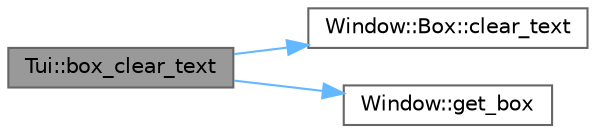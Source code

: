 digraph "Tui::box_clear_text"
{
 // INTERACTIVE_SVG=YES
 // LATEX_PDF_SIZE
  bgcolor="transparent";
  edge [fontname=Helvetica,fontsize=10,labelfontname=Helvetica,labelfontsize=10];
  node [fontname=Helvetica,fontsize=10,shape=box,height=0.2,width=0.4];
  rankdir="LR";
  Node1 [id="Node000001",label="Tui::box_clear_text",height=0.2,width=0.4,color="gray40", fillcolor="grey60", style="filled", fontcolor="black",tooltip=" "];
  Node1 -> Node2 [id="edge1_Node000001_Node000002",color="steelblue1",style="solid",tooltip=" "];
  Node2 [id="Node000002",label="Window::Box::clear_text",height=0.2,width=0.4,color="grey40", fillcolor="white", style="filled",URL="$class_window_1_1_box.html#a9cf094637c7075f6b6a0e82066fcb813",tooltip=" "];
  Node1 -> Node3 [id="edge2_Node000001_Node000003",color="steelblue1",style="solid",tooltip=" "];
  Node3 [id="Node000003",label="Window::get_box",height=0.2,width=0.4,color="grey40", fillcolor="white", style="filled",URL="$class_window.html#aa86f3c62d76549982a06953a2641a3ae",tooltip=" "];
}
